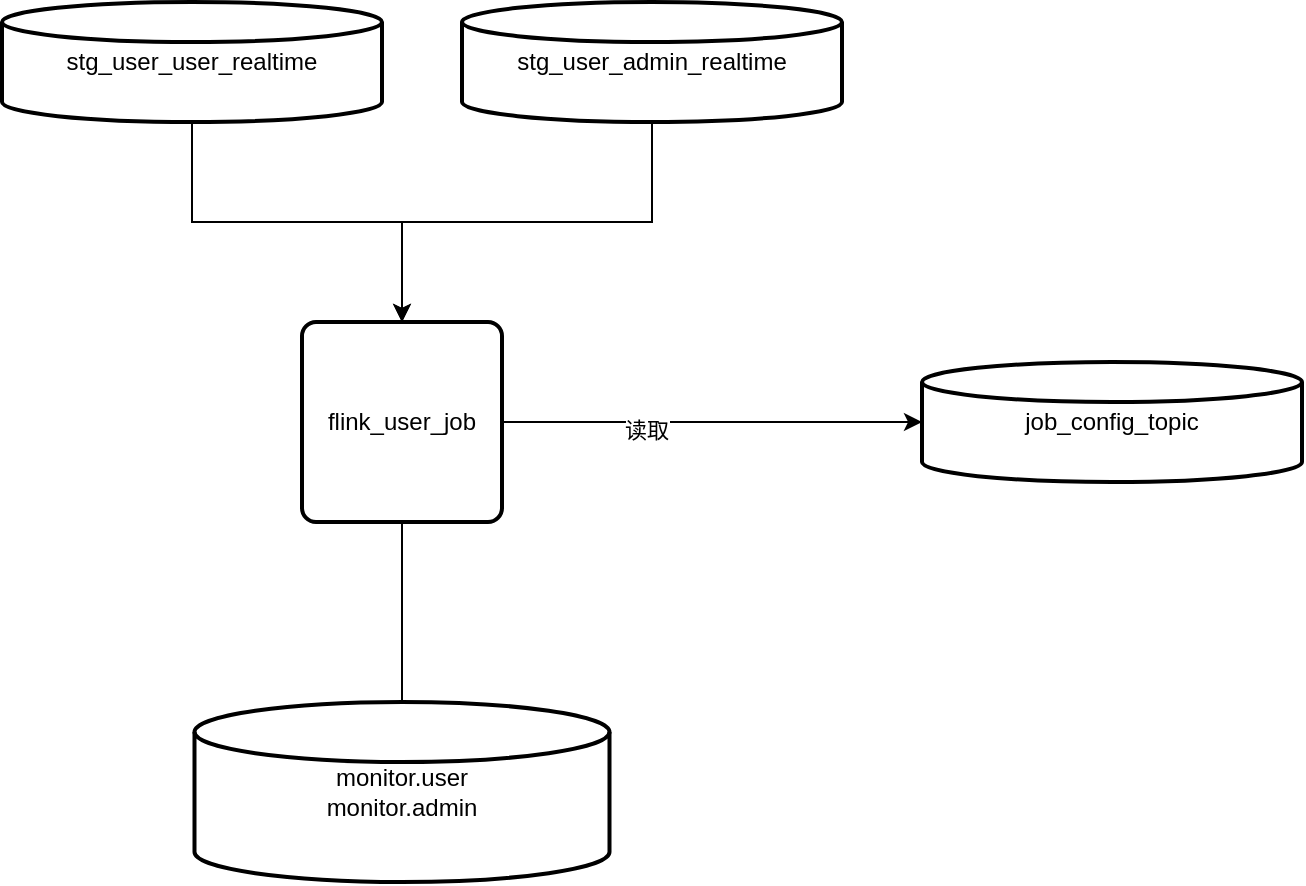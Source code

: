 <mxfile version="21.2.1" type="github">
  <diagram name="第 1 页" id="cwVA1LsxH2bUjuLMpkSF">
    <mxGraphModel dx="1242" dy="712" grid="1" gridSize="10" guides="1" tooltips="1" connect="1" arrows="1" fold="1" page="1" pageScale="1" pageWidth="827" pageHeight="1169" math="0" shadow="0">
      <root>
        <mxCell id="0" />
        <mxCell id="1" parent="0" />
        <mxCell id="EL9_3RAYoSnyoQvIIOwZ-5" style="edgeStyle=orthogonalEdgeStyle;rounded=0;orthogonalLoop=1;jettySize=auto;html=1;" edge="1" parent="1" source="EL9_3RAYoSnyoQvIIOwZ-1" target="EL9_3RAYoSnyoQvIIOwZ-4">
          <mxGeometry relative="1" as="geometry" />
        </mxCell>
        <mxCell id="EL9_3RAYoSnyoQvIIOwZ-1" value="stg_user_user_realtime" style="strokeWidth=2;html=1;shape=mxgraph.flowchart.database;whiteSpace=wrap;" vertex="1" parent="1">
          <mxGeometry x="70" y="130" width="190" height="60" as="geometry" />
        </mxCell>
        <mxCell id="EL9_3RAYoSnyoQvIIOwZ-6" style="edgeStyle=orthogonalEdgeStyle;rounded=0;orthogonalLoop=1;jettySize=auto;html=1;entryX=0.5;entryY=0;entryDx=0;entryDy=0;" edge="1" parent="1" source="EL9_3RAYoSnyoQvIIOwZ-2" target="EL9_3RAYoSnyoQvIIOwZ-4">
          <mxGeometry relative="1" as="geometry" />
        </mxCell>
        <mxCell id="EL9_3RAYoSnyoQvIIOwZ-2" value="stg_user_admin_realtime" style="strokeWidth=2;html=1;shape=mxgraph.flowchart.database;whiteSpace=wrap;" vertex="1" parent="1">
          <mxGeometry x="300" y="130" width="190" height="60" as="geometry" />
        </mxCell>
        <mxCell id="EL9_3RAYoSnyoQvIIOwZ-8" style="edgeStyle=orthogonalEdgeStyle;rounded=0;orthogonalLoop=1;jettySize=auto;html=1;" edge="1" parent="1" source="EL9_3RAYoSnyoQvIIOwZ-4" target="EL9_3RAYoSnyoQvIIOwZ-7">
          <mxGeometry relative="1" as="geometry" />
        </mxCell>
        <mxCell id="EL9_3RAYoSnyoQvIIOwZ-11" value="读取" style="edgeLabel;html=1;align=center;verticalAlign=middle;resizable=0;points=[];" vertex="1" connectable="0" parent="EL9_3RAYoSnyoQvIIOwZ-8">
          <mxGeometry x="-0.319" y="-3" relative="1" as="geometry">
            <mxPoint y="1" as="offset" />
          </mxGeometry>
        </mxCell>
        <mxCell id="EL9_3RAYoSnyoQvIIOwZ-10" style="edgeStyle=orthogonalEdgeStyle;rounded=0;orthogonalLoop=1;jettySize=auto;html=1;entryX=0.5;entryY=0.283;entryDx=0;entryDy=0;entryPerimeter=0;" edge="1" parent="1" source="EL9_3RAYoSnyoQvIIOwZ-4" target="EL9_3RAYoSnyoQvIIOwZ-9">
          <mxGeometry relative="1" as="geometry" />
        </mxCell>
        <mxCell id="EL9_3RAYoSnyoQvIIOwZ-4" value="flink_user_job" style="rounded=1;whiteSpace=wrap;html=1;absoluteArcSize=1;arcSize=14;strokeWidth=2;" vertex="1" parent="1">
          <mxGeometry x="220" y="290" width="100" height="100" as="geometry" />
        </mxCell>
        <mxCell id="EL9_3RAYoSnyoQvIIOwZ-7" value="job_config_topic" style="strokeWidth=2;html=1;shape=mxgraph.flowchart.database;whiteSpace=wrap;" vertex="1" parent="1">
          <mxGeometry x="530" y="310" width="190" height="60" as="geometry" />
        </mxCell>
        <mxCell id="EL9_3RAYoSnyoQvIIOwZ-9" value="monitor.user&lt;br&gt;monitor.admin" style="strokeWidth=2;html=1;shape=mxgraph.flowchart.database;whiteSpace=wrap;" vertex="1" parent="1">
          <mxGeometry x="166.25" y="480" width="207.5" height="90" as="geometry" />
        </mxCell>
      </root>
    </mxGraphModel>
  </diagram>
</mxfile>
